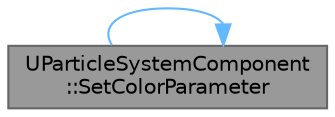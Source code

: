 digraph "UParticleSystemComponent::SetColorParameter"
{
 // INTERACTIVE_SVG=YES
 // LATEX_PDF_SIZE
  bgcolor="transparent";
  edge [fontname=Helvetica,fontsize=10,labelfontname=Helvetica,labelfontsize=10];
  node [fontname=Helvetica,fontsize=10,shape=box,height=0.2,width=0.4];
  rankdir="LR";
  Node1 [id="Node000001",label="UParticleSystemComponent\l::SetColorParameter",height=0.2,width=0.4,color="gray40", fillcolor="grey60", style="filled", fontcolor="black",tooltip="Set a named color instance parameter on this ParticleSystemComponent."];
  Node1 -> Node1 [id="edge1_Node000001_Node000001",color="steelblue1",style="solid",tooltip=" "];
}
